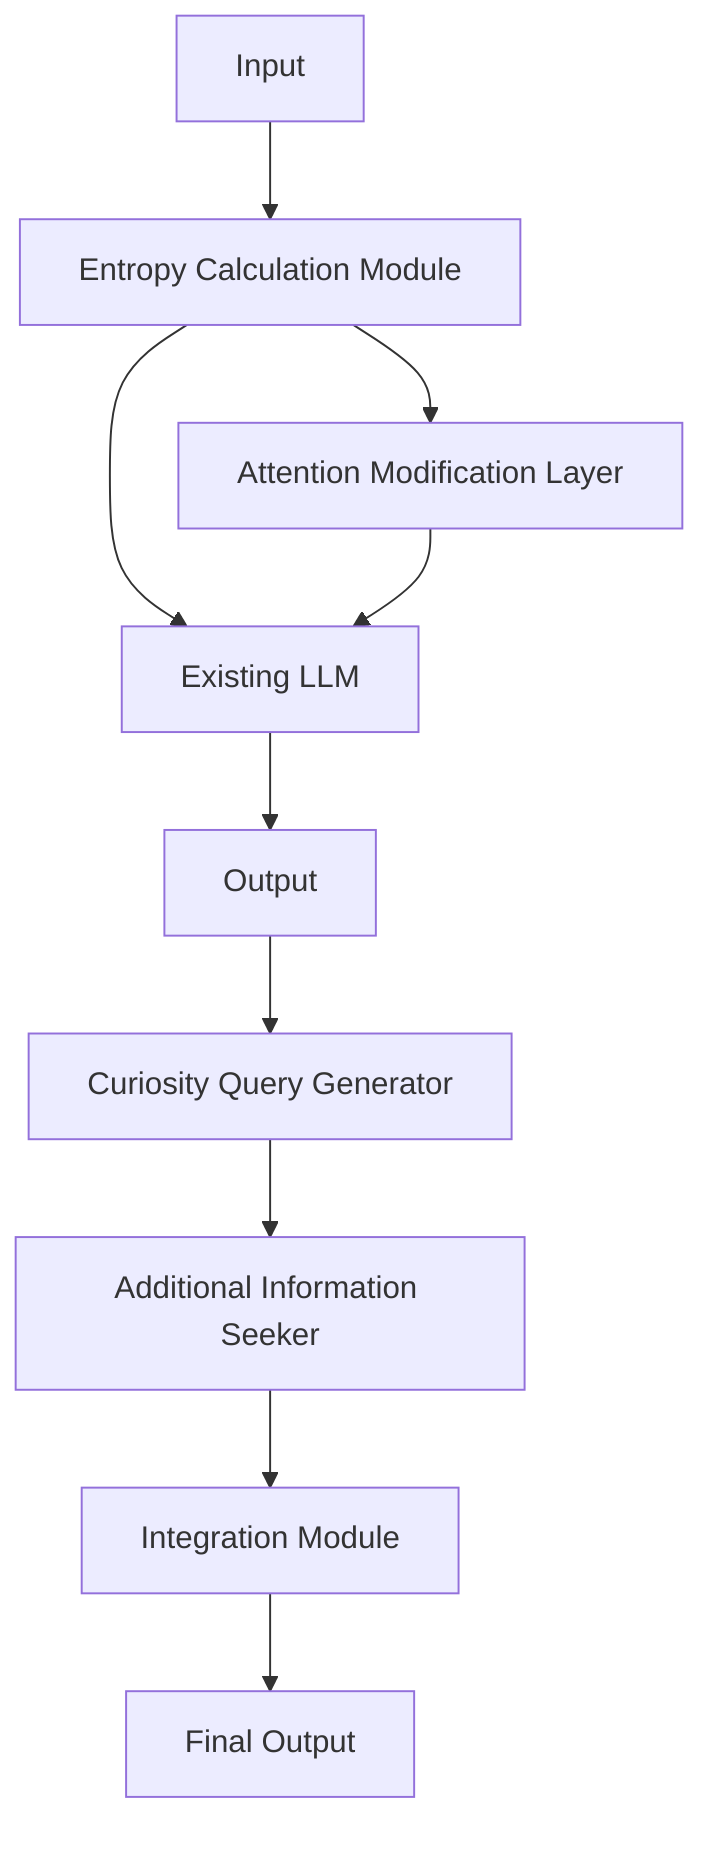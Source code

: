 graph TD
    A[Input] --> B[Entropy Calculation Module]
    B --> C[Existing LLM]
    C --> D[Output]
    B --> E[Attention Modification Layer]
    E --> C
    D --> F[Curiosity Query Generator]
    F --> G[Additional Information Seeker]
    G --> H[Integration Module]
    H --> I[Final Output]